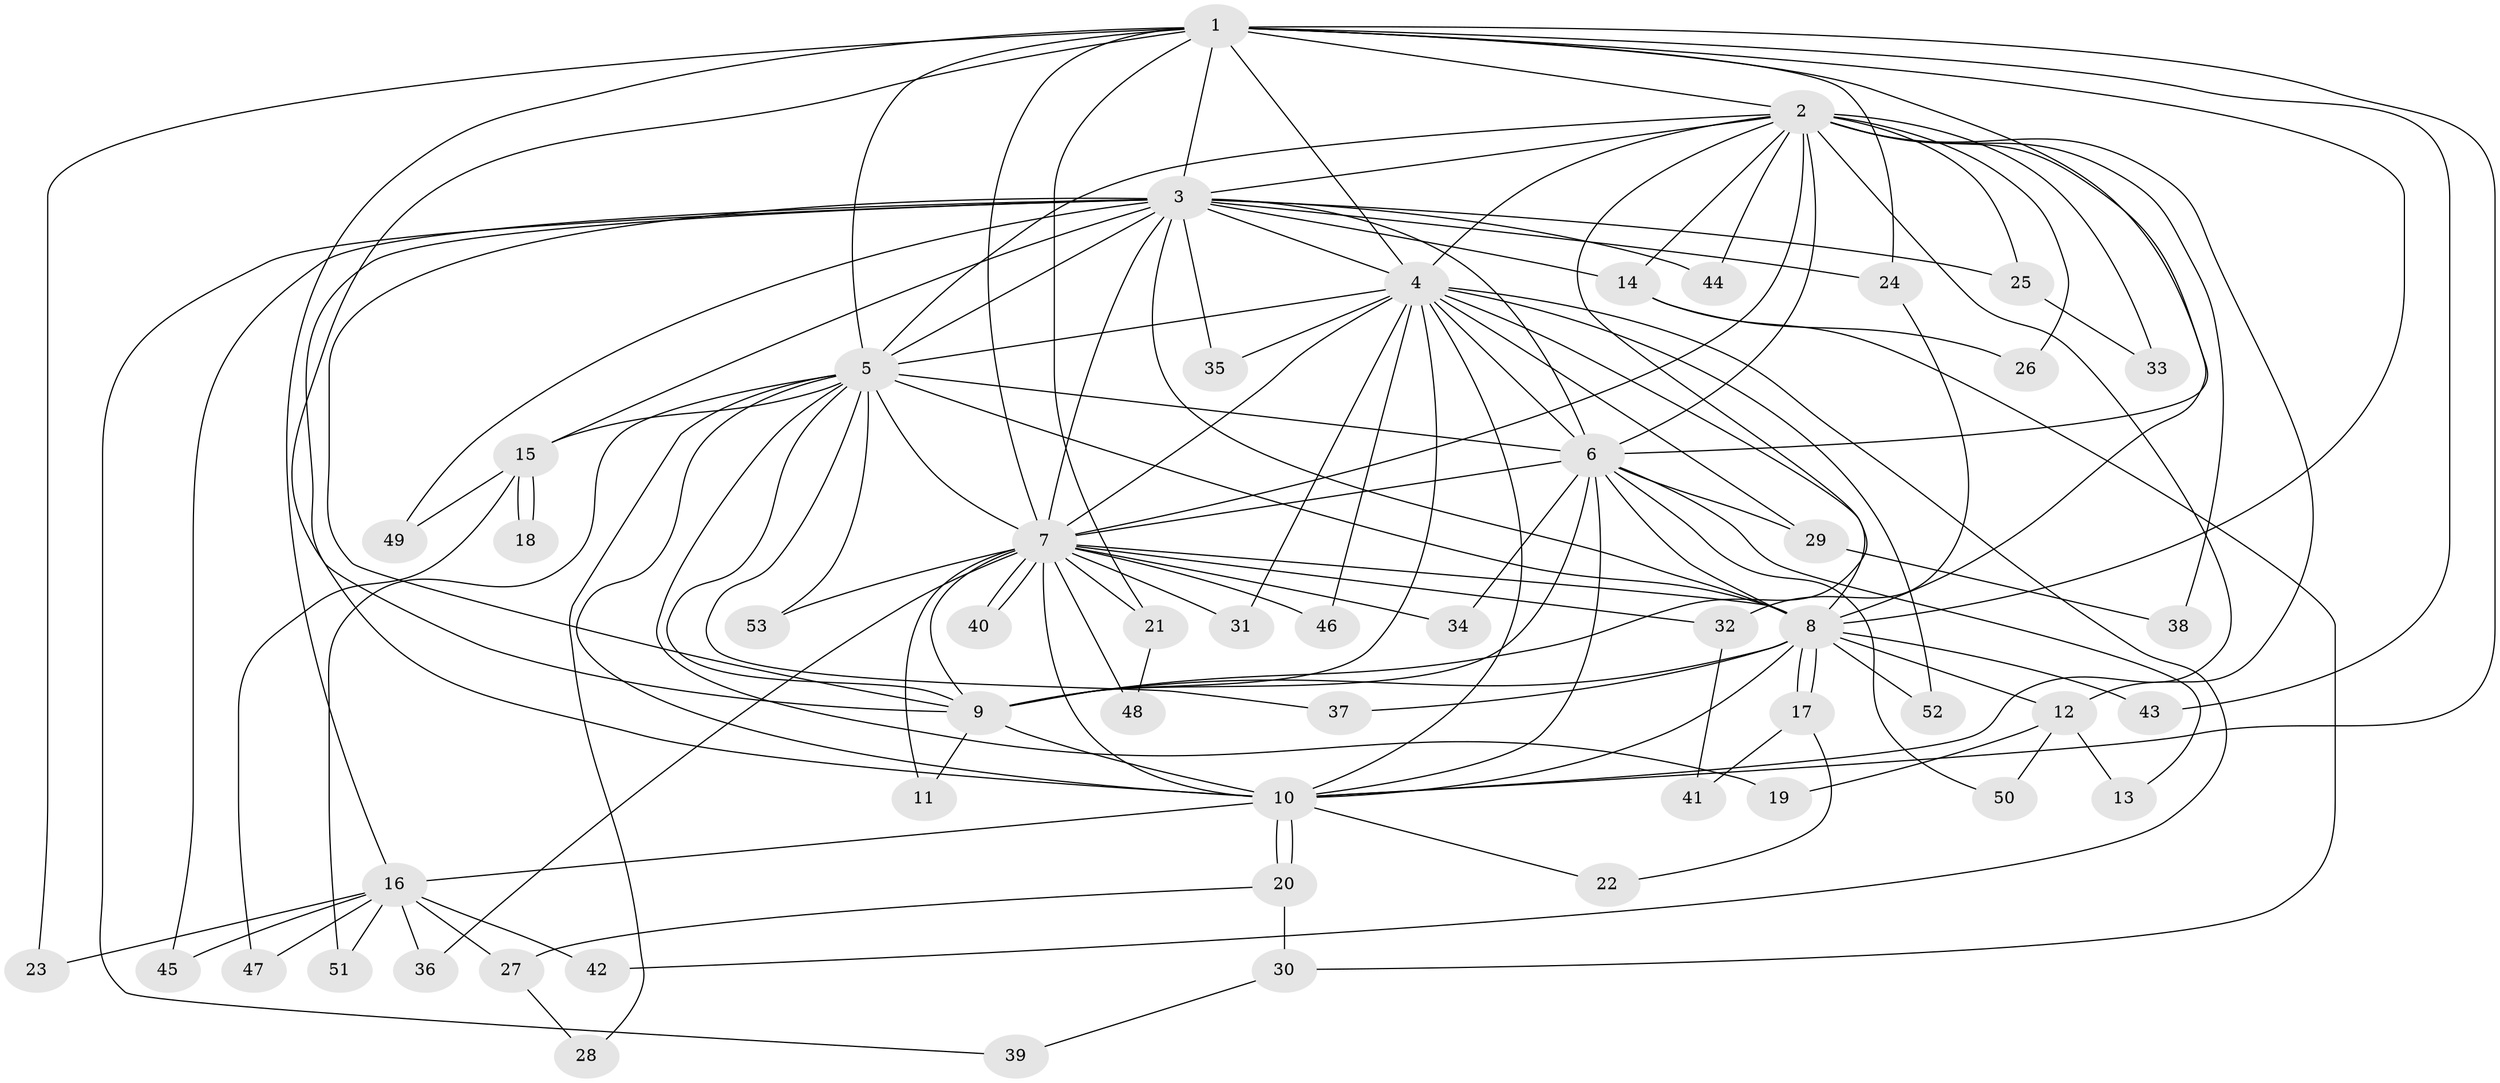 // coarse degree distribution, {12: 0.05128205128205128, 11: 0.02564102564102564, 16: 0.02564102564102564, 10: 0.05128205128205128, 13: 0.02564102564102564, 20: 0.02564102564102564, 2: 0.5897435897435898, 5: 0.02564102564102564, 3: 0.07692307692307693, 1: 0.05128205128205128, 4: 0.05128205128205128}
// Generated by graph-tools (version 1.1) at 2025/23/03/03/25 07:23:47]
// undirected, 53 vertices, 131 edges
graph export_dot {
graph [start="1"]
  node [color=gray90,style=filled];
  1;
  2;
  3;
  4;
  5;
  6;
  7;
  8;
  9;
  10;
  11;
  12;
  13;
  14;
  15;
  16;
  17;
  18;
  19;
  20;
  21;
  22;
  23;
  24;
  25;
  26;
  27;
  28;
  29;
  30;
  31;
  32;
  33;
  34;
  35;
  36;
  37;
  38;
  39;
  40;
  41;
  42;
  43;
  44;
  45;
  46;
  47;
  48;
  49;
  50;
  51;
  52;
  53;
  1 -- 2;
  1 -- 3;
  1 -- 4;
  1 -- 5;
  1 -- 6;
  1 -- 7;
  1 -- 8;
  1 -- 9;
  1 -- 10;
  1 -- 16;
  1 -- 21;
  1 -- 23;
  1 -- 24;
  1 -- 43;
  2 -- 3;
  2 -- 4;
  2 -- 5;
  2 -- 6;
  2 -- 7;
  2 -- 8;
  2 -- 9;
  2 -- 10;
  2 -- 12;
  2 -- 14;
  2 -- 25;
  2 -- 26;
  2 -- 33;
  2 -- 38;
  2 -- 44;
  3 -- 4;
  3 -- 5;
  3 -- 6;
  3 -- 7;
  3 -- 8;
  3 -- 9;
  3 -- 10;
  3 -- 14;
  3 -- 15;
  3 -- 24;
  3 -- 25;
  3 -- 35;
  3 -- 39;
  3 -- 44;
  3 -- 45;
  3 -- 49;
  4 -- 5;
  4 -- 6;
  4 -- 7;
  4 -- 8;
  4 -- 9;
  4 -- 10;
  4 -- 29;
  4 -- 31;
  4 -- 35;
  4 -- 42;
  4 -- 46;
  4 -- 52;
  5 -- 6;
  5 -- 7;
  5 -- 8;
  5 -- 9;
  5 -- 10;
  5 -- 15;
  5 -- 19;
  5 -- 28;
  5 -- 37;
  5 -- 51;
  5 -- 53;
  6 -- 7;
  6 -- 8;
  6 -- 9;
  6 -- 10;
  6 -- 13;
  6 -- 29;
  6 -- 34;
  6 -- 50;
  7 -- 8;
  7 -- 9;
  7 -- 10;
  7 -- 11;
  7 -- 21;
  7 -- 31;
  7 -- 32;
  7 -- 34;
  7 -- 36;
  7 -- 40;
  7 -- 40;
  7 -- 46;
  7 -- 48;
  7 -- 53;
  8 -- 9;
  8 -- 10;
  8 -- 12;
  8 -- 17;
  8 -- 17;
  8 -- 37;
  8 -- 43;
  8 -- 52;
  9 -- 10;
  9 -- 11;
  10 -- 16;
  10 -- 20;
  10 -- 20;
  10 -- 22;
  12 -- 13;
  12 -- 19;
  12 -- 50;
  14 -- 26;
  14 -- 30;
  15 -- 18;
  15 -- 18;
  15 -- 47;
  15 -- 49;
  16 -- 23;
  16 -- 27;
  16 -- 36;
  16 -- 42;
  16 -- 45;
  16 -- 47;
  16 -- 51;
  17 -- 22;
  17 -- 41;
  20 -- 27;
  20 -- 30;
  21 -- 48;
  24 -- 32;
  25 -- 33;
  27 -- 28;
  29 -- 38;
  30 -- 39;
  32 -- 41;
}
